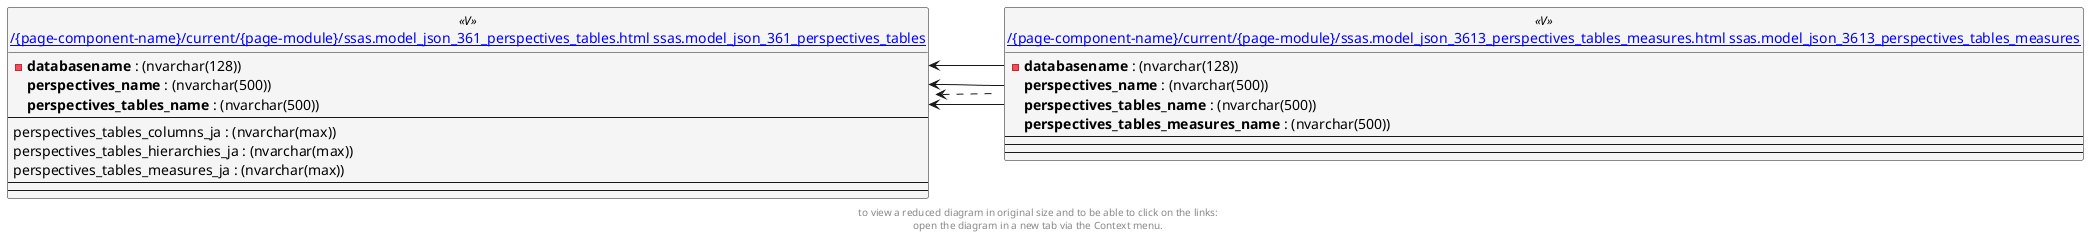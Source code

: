 @startuml
left to right direction
'top to bottom direction
hide circle
'avoide "." issues:
set namespaceSeparator none


skinparam class {
  BackgroundColor White
  BackgroundColor<<FN>> Yellow
  BackgroundColor<<FS>> Yellow
  BackgroundColor<<FT>> LightGray
  BackgroundColor<<IF>> Yellow
  BackgroundColor<<IS>> Yellow
  BackgroundColor<<P>> Aqua
  BackgroundColor<<PC>> Aqua
  BackgroundColor<<SN>> Yellow
  BackgroundColor<<SO>> SlateBlue
  BackgroundColor<<TF>> LightGray
  BackgroundColor<<TR>> Tomato
  BackgroundColor<<U>> White
  BackgroundColor<<V>> WhiteSmoke
  BackgroundColor<<X>> Aqua
}


entity "[[{site-url}/{page-component-name}/current/{page-module}/ssas.model_json_361_perspectives_tables.html ssas.model_json_361_perspectives_tables]]" as ssas.model_json_361_perspectives_tables << V >> {
  - **databasename** : (nvarchar(128))
  **perspectives_name** : (nvarchar(500))
  **perspectives_tables_name** : (nvarchar(500))
  --
  perspectives_tables_columns_ja : (nvarchar(max))
  perspectives_tables_hierarchies_ja : (nvarchar(max))
  perspectives_tables_measures_ja : (nvarchar(max))
  --
  --
}

entity "[[{site-url}/{page-component-name}/current/{page-module}/ssas.model_json_3613_perspectives_tables_measures.html ssas.model_json_3613_perspectives_tables_measures]]" as ssas.model_json_3613_perspectives_tables_measures << V >> {
  - **databasename** : (nvarchar(128))
  **perspectives_name** : (nvarchar(500))
  **perspectives_tables_name** : (nvarchar(500))
  **perspectives_tables_measures_name** : (nvarchar(500))
  --
  --
  --
}

ssas.model_json_361_perspectives_tables <.. ssas.model_json_3613_perspectives_tables_measures
ssas.model_json_361_perspectives_tables::databasename <-- ssas.model_json_3613_perspectives_tables_measures::databasename
ssas.model_json_361_perspectives_tables::perspectives_name <-- ssas.model_json_3613_perspectives_tables_measures::perspectives_name
ssas.model_json_361_perspectives_tables::perspectives_tables_name <-- ssas.model_json_3613_perspectives_tables_measures::perspectives_tables_name
footer
to view a reduced diagram in original size and to be able to click on the links:
open the diagram in a new tab via the Context menu.
end footer

@enduml

